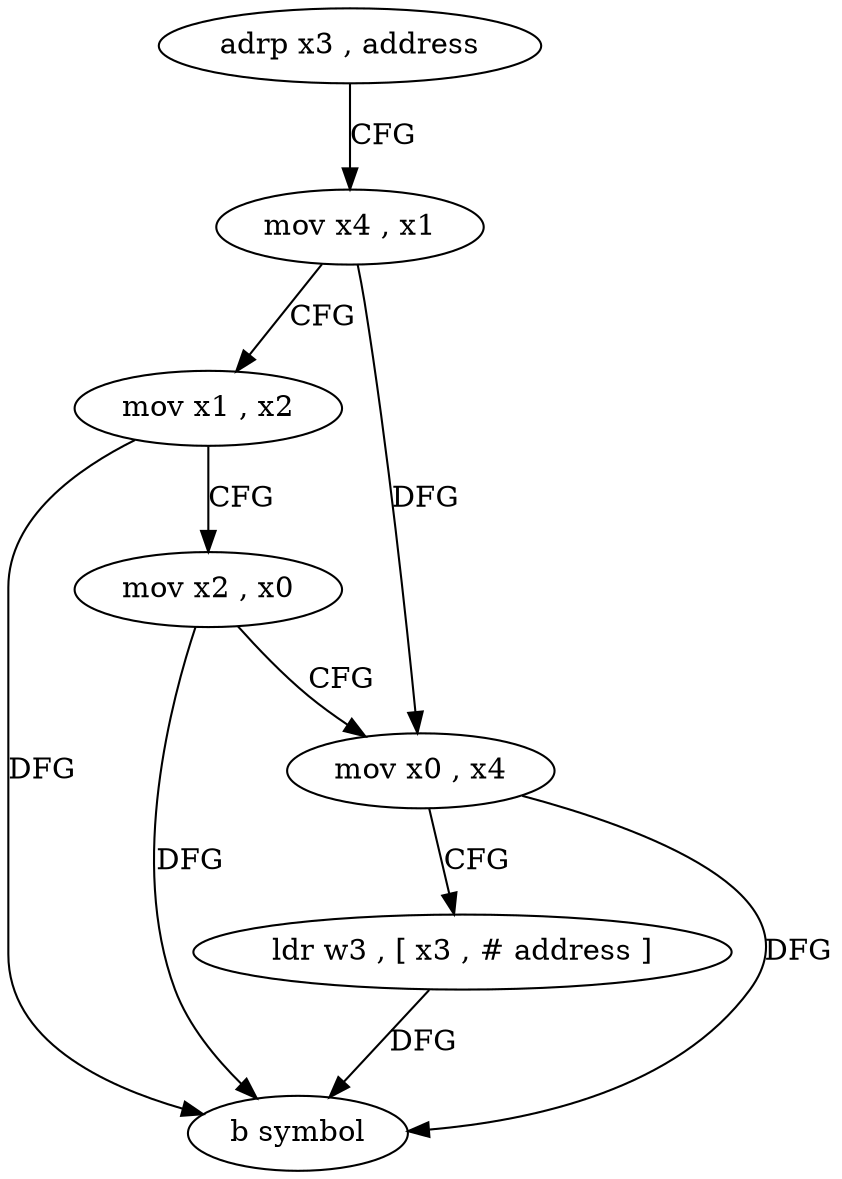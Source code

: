 digraph "func" {
"4256136" [label = "adrp x3 , address" ]
"4256140" [label = "mov x4 , x1" ]
"4256144" [label = "mov x1 , x2" ]
"4256148" [label = "mov x2 , x0" ]
"4256152" [label = "mov x0 , x4" ]
"4256156" [label = "ldr w3 , [ x3 , # address ]" ]
"4256160" [label = "b symbol" ]
"4256136" -> "4256140" [ label = "CFG" ]
"4256140" -> "4256144" [ label = "CFG" ]
"4256140" -> "4256152" [ label = "DFG" ]
"4256144" -> "4256148" [ label = "CFG" ]
"4256144" -> "4256160" [ label = "DFG" ]
"4256148" -> "4256152" [ label = "CFG" ]
"4256148" -> "4256160" [ label = "DFG" ]
"4256152" -> "4256156" [ label = "CFG" ]
"4256152" -> "4256160" [ label = "DFG" ]
"4256156" -> "4256160" [ label = "DFG" ]
}
